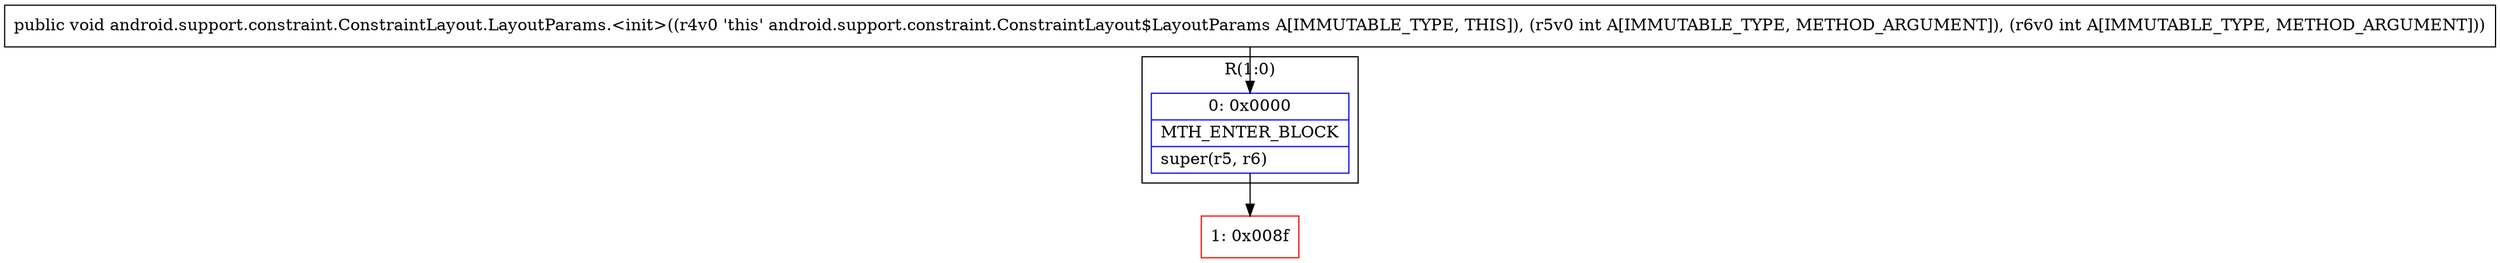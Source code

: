 digraph "CFG forandroid.support.constraint.ConstraintLayout.LayoutParams.\<init\>(II)V" {
subgraph cluster_Region_4947997 {
label = "R(1:0)";
node [shape=record,color=blue];
Node_0 [shape=record,label="{0\:\ 0x0000|MTH_ENTER_BLOCK\l|super(r5, r6)\l}"];
}
Node_1 [shape=record,color=red,label="{1\:\ 0x008f}"];
MethodNode[shape=record,label="{public void android.support.constraint.ConstraintLayout.LayoutParams.\<init\>((r4v0 'this' android.support.constraint.ConstraintLayout$LayoutParams A[IMMUTABLE_TYPE, THIS]), (r5v0 int A[IMMUTABLE_TYPE, METHOD_ARGUMENT]), (r6v0 int A[IMMUTABLE_TYPE, METHOD_ARGUMENT])) }"];
MethodNode -> Node_0;
Node_0 -> Node_1;
}

